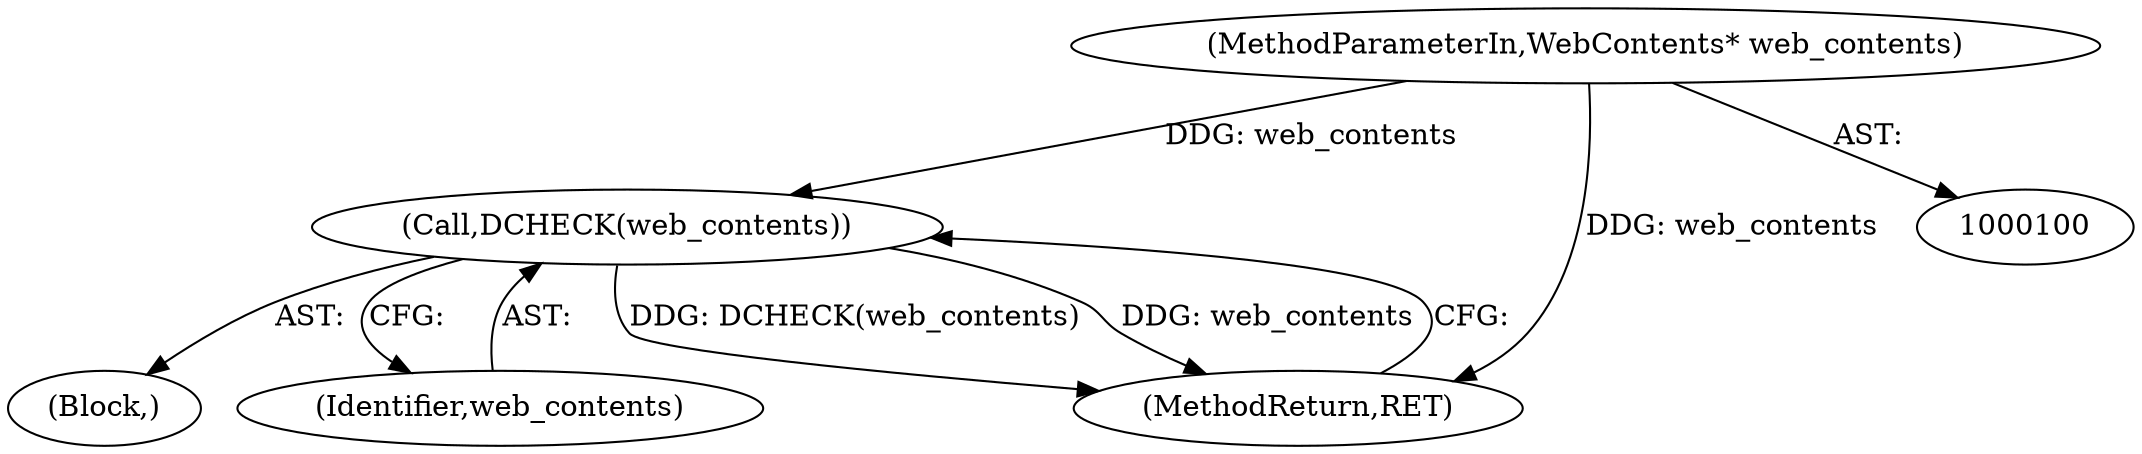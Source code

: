 digraph "0_Chrome_9c391ac04f9ac478c8b0e43b359c2b43a6c892ab_3@pointer" {
"1000101" [label="(MethodParameterIn,WebContents* web_contents)"];
"1000103" [label="(Call,DCHECK(web_contents))"];
"1000103" [label="(Call,DCHECK(web_contents))"];
"1000102" [label="(Block,)"];
"1000104" [label="(Identifier,web_contents)"];
"1000101" [label="(MethodParameterIn,WebContents* web_contents)"];
"1000105" [label="(MethodReturn,RET)"];
"1000101" -> "1000100"  [label="AST: "];
"1000101" -> "1000105"  [label="DDG: web_contents"];
"1000101" -> "1000103"  [label="DDG: web_contents"];
"1000103" -> "1000102"  [label="AST: "];
"1000103" -> "1000104"  [label="CFG: "];
"1000104" -> "1000103"  [label="AST: "];
"1000105" -> "1000103"  [label="CFG: "];
"1000103" -> "1000105"  [label="DDG: DCHECK(web_contents)"];
"1000103" -> "1000105"  [label="DDG: web_contents"];
}
